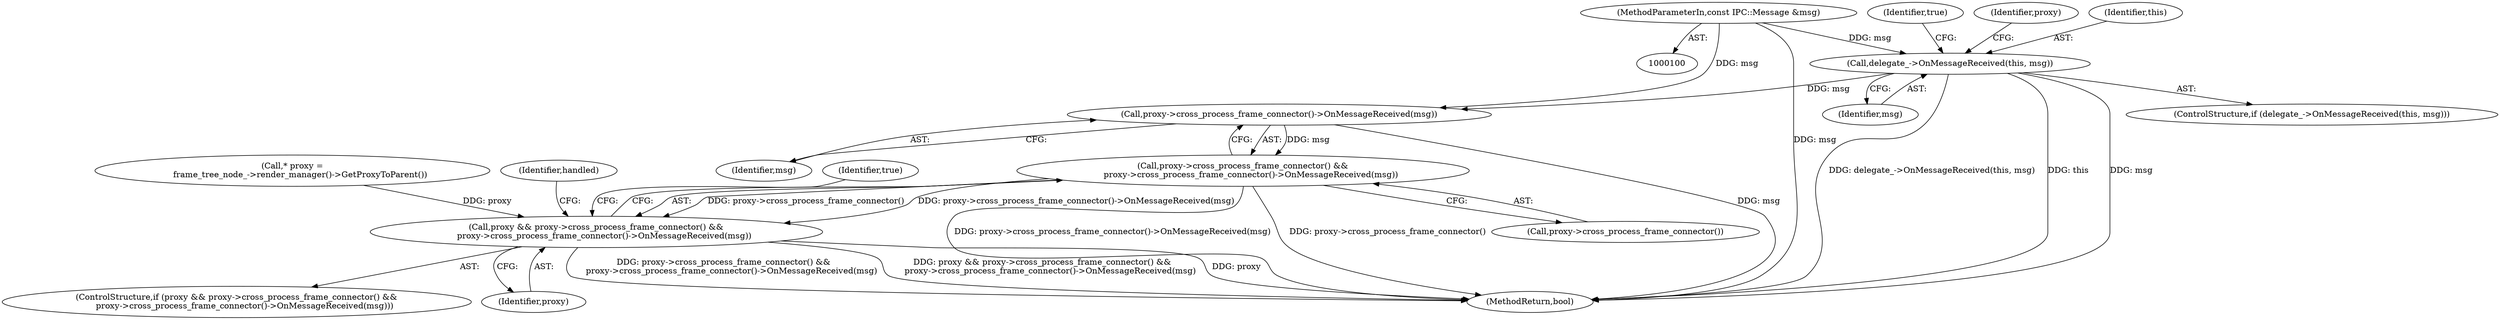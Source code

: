 digraph "0_Chrome_36f801fdbec07d116a6f4f07bb363f10897d6a51@API" {
"1000118" [label="(Call,delegate_->OnMessageReceived(this, msg))"];
"1000101" [label="(MethodParameterIn,const IPC::Message &msg)"];
"1000132" [label="(Call,proxy->cross_process_frame_connector()->OnMessageReceived(msg))"];
"1000130" [label="(Call,proxy->cross_process_frame_connector() &&\n      proxy->cross_process_frame_connector()->OnMessageReceived(msg))"];
"1000128" [label="(Call,proxy && proxy->cross_process_frame_connector() &&\n      proxy->cross_process_frame_connector()->OnMessageReceived(msg))"];
"1000117" [label="(ControlStructure,if (delegate_->OnMessageReceived(this, msg)))"];
"1000129" [label="(Identifier,proxy)"];
"1000128" [label="(Call,proxy && proxy->cross_process_frame_connector() &&\n      proxy->cross_process_frame_connector()->OnMessageReceived(msg))"];
"1000101" [label="(MethodParameterIn,const IPC::Message &msg)"];
"1000124" [label="(Call,* proxy =\n      frame_tree_node_->render_manager()->GetProxyToParent())"];
"1000119" [label="(Identifier,this)"];
"1000122" [label="(Identifier,true)"];
"1000133" [label="(Identifier,msg)"];
"1000125" [label="(Identifier,proxy)"];
"1000127" [label="(ControlStructure,if (proxy && proxy->cross_process_frame_connector() &&\n      proxy->cross_process_frame_connector()->OnMessageReceived(msg)))"];
"1000137" [label="(Identifier,handled)"];
"1000120" [label="(Identifier,msg)"];
"1000118" [label="(Call,delegate_->OnMessageReceived(this, msg))"];
"1000131" [label="(Call,proxy->cross_process_frame_connector())"];
"1000132" [label="(Call,proxy->cross_process_frame_connector()->OnMessageReceived(msg))"];
"1000130" [label="(Call,proxy->cross_process_frame_connector() &&\n      proxy->cross_process_frame_connector()->OnMessageReceived(msg))"];
"1000141" [label="(MethodReturn,bool)"];
"1000135" [label="(Identifier,true)"];
"1000118" -> "1000117"  [label="AST: "];
"1000118" -> "1000120"  [label="CFG: "];
"1000119" -> "1000118"  [label="AST: "];
"1000120" -> "1000118"  [label="AST: "];
"1000122" -> "1000118"  [label="CFG: "];
"1000125" -> "1000118"  [label="CFG: "];
"1000118" -> "1000141"  [label="DDG: delegate_->OnMessageReceived(this, msg)"];
"1000118" -> "1000141"  [label="DDG: this"];
"1000118" -> "1000141"  [label="DDG: msg"];
"1000101" -> "1000118"  [label="DDG: msg"];
"1000118" -> "1000132"  [label="DDG: msg"];
"1000101" -> "1000100"  [label="AST: "];
"1000101" -> "1000141"  [label="DDG: msg"];
"1000101" -> "1000132"  [label="DDG: msg"];
"1000132" -> "1000130"  [label="AST: "];
"1000132" -> "1000133"  [label="CFG: "];
"1000133" -> "1000132"  [label="AST: "];
"1000130" -> "1000132"  [label="CFG: "];
"1000132" -> "1000141"  [label="DDG: msg"];
"1000132" -> "1000130"  [label="DDG: msg"];
"1000130" -> "1000128"  [label="AST: "];
"1000130" -> "1000131"  [label="CFG: "];
"1000131" -> "1000130"  [label="AST: "];
"1000128" -> "1000130"  [label="CFG: "];
"1000130" -> "1000141"  [label="DDG: proxy->cross_process_frame_connector()->OnMessageReceived(msg)"];
"1000130" -> "1000141"  [label="DDG: proxy->cross_process_frame_connector()"];
"1000130" -> "1000128"  [label="DDG: proxy->cross_process_frame_connector()"];
"1000130" -> "1000128"  [label="DDG: proxy->cross_process_frame_connector()->OnMessageReceived(msg)"];
"1000128" -> "1000127"  [label="AST: "];
"1000128" -> "1000129"  [label="CFG: "];
"1000129" -> "1000128"  [label="AST: "];
"1000135" -> "1000128"  [label="CFG: "];
"1000137" -> "1000128"  [label="CFG: "];
"1000128" -> "1000141"  [label="DDG: proxy"];
"1000128" -> "1000141"  [label="DDG: proxy->cross_process_frame_connector() &&\n      proxy->cross_process_frame_connector()->OnMessageReceived(msg)"];
"1000128" -> "1000141"  [label="DDG: proxy && proxy->cross_process_frame_connector() &&\n      proxy->cross_process_frame_connector()->OnMessageReceived(msg)"];
"1000124" -> "1000128"  [label="DDG: proxy"];
}
